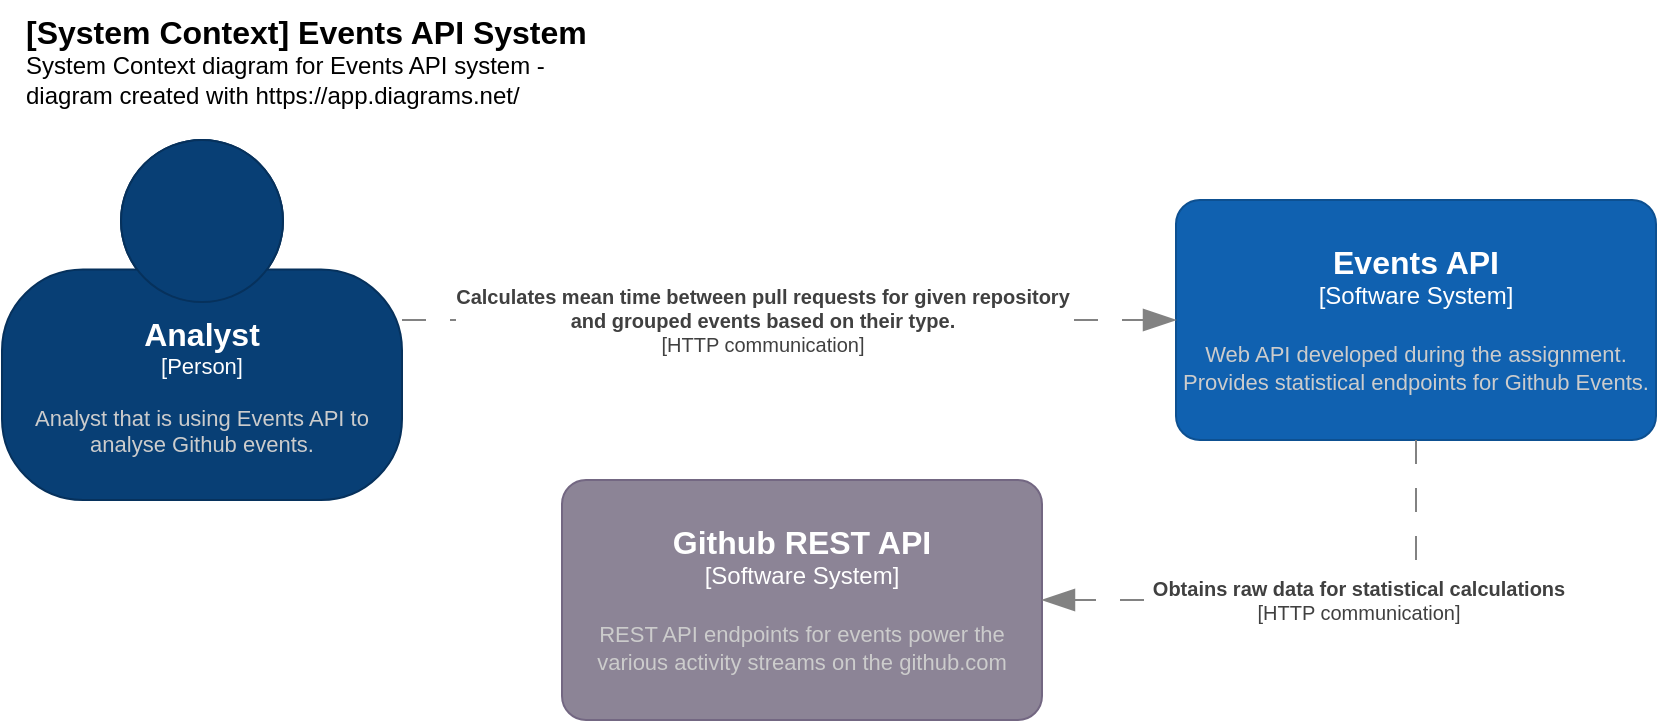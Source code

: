 <mxfile version="26.0.12">
  <diagram name="Page-1" id="SCC_J43skM7KyNbZU9Co">
    <mxGraphModel dx="1026" dy="605" grid="1" gridSize="10" guides="1" tooltips="1" connect="1" arrows="1" fold="1" page="1" pageScale="1" pageWidth="827" pageHeight="1169" math="0" shadow="0">
      <root>
        <mxCell id="0" />
        <mxCell id="1" parent="0" />
        <object placeholders="1" c4Name="Analyst" c4Type="Person" c4Description="Analyst that is using Events API to analyse Github events." label="&lt;font style=&quot;font-size: 16px&quot;&gt;&lt;b&gt;%c4Name%&lt;/b&gt;&lt;/font&gt;&lt;div&gt;[%c4Type%]&lt;/div&gt;&lt;br&gt;&lt;div&gt;&lt;font style=&quot;font-size: 11px&quot;&gt;&lt;font color=&quot;#cccccc&quot;&gt;%c4Description%&lt;/font&gt;&lt;/div&gt;" id="Wbkm0CJTMlxwXfU2XrK7-1">
          <mxCell style="html=1;fontSize=11;dashed=0;whiteSpace=wrap;fillColor=#083F75;strokeColor=#06315C;fontColor=#ffffff;shape=mxgraph.c4.person2;align=center;metaEdit=1;points=[[0.5,0,0],[1,0.5,0],[1,0.75,0],[0.75,1,0],[0.5,1,0],[0.25,1,0],[0,0.75,0],[0,0.5,0]];resizable=0;" vertex="1" parent="1">
            <mxGeometry y="80" width="200" height="180" as="geometry" />
          </mxCell>
        </object>
        <object placeholders="1" c4Name="Events API" c4Type="Software System" c4Description="Web API developed during the assignment. Provides statistical endpoints for Github Events." label="&lt;font style=&quot;font-size: 16px&quot;&gt;&lt;b&gt;%c4Name%&lt;/b&gt;&lt;/font&gt;&lt;div&gt;[%c4Type%]&lt;/div&gt;&lt;br&gt;&lt;div&gt;&lt;font style=&quot;font-size: 11px&quot;&gt;&lt;font color=&quot;#cccccc&quot;&gt;%c4Description%&lt;/font&gt;&lt;/div&gt;" id="Wbkm0CJTMlxwXfU2XrK7-2">
          <mxCell style="rounded=1;whiteSpace=wrap;html=1;labelBackgroundColor=none;fillColor=#1061B0;fontColor=#ffffff;align=center;arcSize=10;strokeColor=#0D5091;metaEdit=1;resizable=0;points=[[0.25,0,0],[0.5,0,0],[0.75,0,0],[1,0.25,0],[1,0.5,0],[1,0.75,0],[0.75,1,0],[0.5,1,0],[0.25,1,0],[0,0.75,0],[0,0.5,0],[0,0.25,0]];" vertex="1" parent="1">
            <mxGeometry x="587" y="110" width="240" height="120" as="geometry" />
          </mxCell>
        </object>
        <object placeholders="1" c4Name="Github REST API" c4Type="Software System" c4Description="REST API endpoints for events power the various activity streams on the github.com" label="&lt;font style=&quot;font-size: 16px&quot;&gt;&lt;b&gt;%c4Name%&lt;/b&gt;&lt;/font&gt;&lt;div&gt;[%c4Type%]&lt;/div&gt;&lt;br&gt;&lt;div&gt;&lt;font style=&quot;font-size: 11px&quot;&gt;&lt;font color=&quot;#cccccc&quot;&gt;%c4Description%&lt;/font&gt;&lt;/div&gt;" id="Wbkm0CJTMlxwXfU2XrK7-3">
          <mxCell style="rounded=1;whiteSpace=wrap;html=1;labelBackgroundColor=none;fillColor=#8C8496;fontColor=#ffffff;align=center;arcSize=10;strokeColor=#736782;metaEdit=1;resizable=0;points=[[0.25,0,0],[0.5,0,0],[0.75,0,0],[1,0.25,0],[1,0.5,0],[1,0.75,0],[0.75,1,0],[0.5,1,0],[0.25,1,0],[0,0.75,0],[0,0.5,0],[0,0.25,0]];" vertex="1" parent="1">
            <mxGeometry x="280" y="250" width="240" height="120" as="geometry" />
          </mxCell>
        </object>
        <object placeholders="1" c4Type="Relationship" c4Technology="HTTP communication" c4Description="Calculates mean time between pull requests for given repository&#xa;and grouped events based on their type." label="&lt;div style=&quot;text-align: left&quot;&gt;&lt;div style=&quot;text-align: center&quot;&gt;&lt;b&gt;%c4Description%&lt;/b&gt;&lt;/div&gt;&lt;div style=&quot;text-align: center&quot;&gt;[%c4Technology%]&lt;/div&gt;&lt;/div&gt;" id="Wbkm0CJTMlxwXfU2XrK7-4">
          <mxCell style="endArrow=blockThin;html=1;fontSize=10;fontColor=#404040;strokeWidth=1;endFill=1;strokeColor=#828282;elbow=vertical;metaEdit=1;endSize=14;startSize=14;jumpStyle=arc;jumpSize=16;rounded=0;edgeStyle=orthogonalEdgeStyle;exitX=1;exitY=0.5;exitDx=0;exitDy=0;exitPerimeter=0;entryX=0;entryY=0.5;entryDx=0;entryDy=0;entryPerimeter=0;dashed=1;dashPattern=12 12;" edge="1" parent="1" source="Wbkm0CJTMlxwXfU2XrK7-1" target="Wbkm0CJTMlxwXfU2XrK7-2">
            <mxGeometry x="-0.07" width="240" relative="1" as="geometry">
              <mxPoint x="290" y="300" as="sourcePoint" />
              <mxPoint x="530" y="300" as="targetPoint" />
              <mxPoint as="offset" />
            </mxGeometry>
          </mxCell>
        </object>
        <object placeholders="1" c4Type="Relationship" c4Technology="HTTP communication" c4Description="Obtains raw data for statistical calculations" label="&lt;div style=&quot;text-align: left&quot;&gt;&lt;div style=&quot;text-align: center&quot;&gt;&lt;b&gt;%c4Description%&lt;/b&gt;&lt;/div&gt;&lt;div style=&quot;text-align: center&quot;&gt;[%c4Technology%]&lt;/div&gt;&lt;/div&gt;" id="Wbkm0CJTMlxwXfU2XrK7-5">
          <mxCell style="endArrow=blockThin;html=1;fontSize=10;fontColor=#404040;strokeWidth=1;endFill=1;strokeColor=#828282;elbow=vertical;metaEdit=1;endSize=14;startSize=14;jumpStyle=arc;jumpSize=16;rounded=0;edgeStyle=orthogonalEdgeStyle;exitX=0.5;exitY=1;exitDx=0;exitDy=0;exitPerimeter=0;entryX=1;entryY=0.5;entryDx=0;entryDy=0;entryPerimeter=0;dashed=1;dashPattern=12 12;" edge="1" parent="1" source="Wbkm0CJTMlxwXfU2XrK7-2" target="Wbkm0CJTMlxwXfU2XrK7-3">
            <mxGeometry x="-0.185" width="240" relative="1" as="geometry">
              <mxPoint x="290" y="300" as="sourcePoint" />
              <mxPoint x="530" y="300" as="targetPoint" />
              <Array as="points">
                <mxPoint x="707" y="310" />
              </Array>
              <mxPoint as="offset" />
            </mxGeometry>
          </mxCell>
        </object>
        <object placeholders="1" c4Name="[System Context] Events API System" c4Type="ContainerScopeBoundary" c4Description="System Context diagram for Events API system - diagram created with https://app.diagrams.net/ " label="&lt;font style=&quot;font-size: 16px&quot;&gt;&lt;b&gt;&lt;div style=&quot;text-align: left&quot;&gt;%c4Name%&lt;/div&gt;&lt;/b&gt;&lt;/font&gt;&lt;div style=&quot;text-align: left&quot;&gt;%c4Description%&lt;/div&gt;" id="Wbkm0CJTMlxwXfU2XrK7-8">
          <mxCell style="text;html=1;strokeColor=none;fillColor=none;align=left;verticalAlign=top;whiteSpace=wrap;rounded=0;metaEdit=1;allowArrows=0;resizable=1;rotatable=0;connectable=0;recursiveResize=0;expand=0;pointerEvents=0;points=[[0.25,0,0],[0.5,0,0],[0.75,0,0],[1,0.25,0],[1,0.5,0],[1,0.75,0],[0.75,1,0],[0.5,1,0],[0.25,1,0],[0,0.75,0],[0,0.5,0],[0,0.25,0]];" vertex="1" parent="1">
            <mxGeometry x="10" y="10" width="290" height="40" as="geometry" />
          </mxCell>
        </object>
      </root>
    </mxGraphModel>
  </diagram>
</mxfile>
